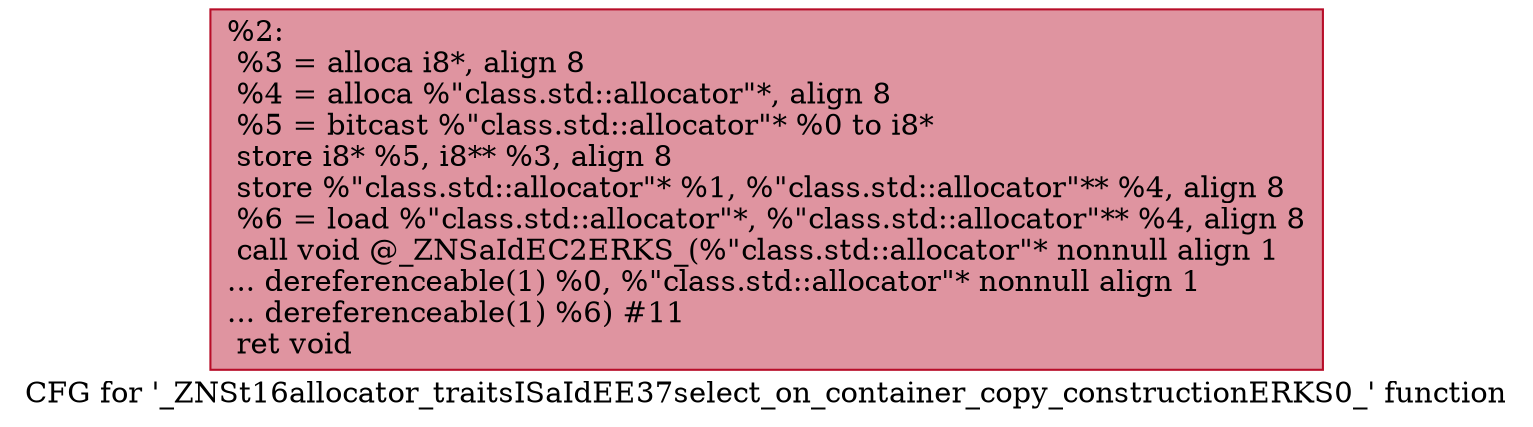 digraph "CFG for '_ZNSt16allocator_traitsISaIdEE37select_on_container_copy_constructionERKS0_' function" {
	label="CFG for '_ZNSt16allocator_traitsISaIdEE37select_on_container_copy_constructionERKS0_' function";

	Node0x555c73721840 [shape=record,color="#b70d28ff", style=filled, fillcolor="#b70d2870",label="{%2:\l  %3 = alloca i8*, align 8\l  %4 = alloca %\"class.std::allocator\"*, align 8\l  %5 = bitcast %\"class.std::allocator\"* %0 to i8*\l  store i8* %5, i8** %3, align 8\l  store %\"class.std::allocator\"* %1, %\"class.std::allocator\"** %4, align 8\l  %6 = load %\"class.std::allocator\"*, %\"class.std::allocator\"** %4, align 8\l  call void @_ZNSaIdEC2ERKS_(%\"class.std::allocator\"* nonnull align 1\l... dereferenceable(1) %0, %\"class.std::allocator\"* nonnull align 1\l... dereferenceable(1) %6) #11\l  ret void\l}"];
}
